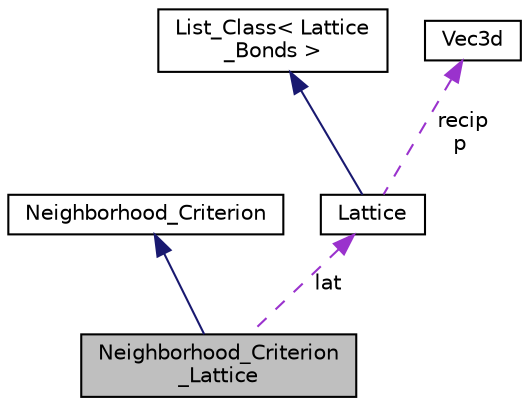 digraph "Neighborhood_Criterion_Lattice"
{
  edge [fontname="Helvetica",fontsize="10",labelfontname="Helvetica",labelfontsize="10"];
  node [fontname="Helvetica",fontsize="10",shape=record];
  Node1 [label="Neighborhood_Criterion\l_Lattice",height=0.2,width=0.4,color="black", fillcolor="grey75", style="filled", fontcolor="black"];
  Node2 -> Node1 [dir="back",color="midnightblue",fontsize="10",style="solid",fontname="Helvetica"];
  Node2 [label="Neighborhood_Criterion",height=0.2,width=0.4,color="black", fillcolor="white", style="filled",URL="$classNeighborhood__Criterion.html"];
  Node3 -> Node1 [dir="back",color="darkorchid3",fontsize="10",style="dashed",label=" lat" ,fontname="Helvetica"];
  Node3 [label="Lattice",height=0.2,width=0.4,color="black", fillcolor="white", style="filled",URL="$classLattice.html"];
  Node4 -> Node3 [dir="back",color="midnightblue",fontsize="10",style="solid",fontname="Helvetica"];
  Node4 [label="List_Class\< Lattice\l_Bonds \>",height=0.2,width=0.4,color="black", fillcolor="white", style="filled",URL="$classList__Class.html"];
  Node5 -> Node3 [dir="back",color="darkorchid3",fontsize="10",style="dashed",label=" recip\np" ,fontname="Helvetica"];
  Node5 [label="Vec3d",height=0.2,width=0.4,color="black", fillcolor="white", style="filled",URL="$classVec3d.html",tooltip="Class to store positions and to handle operations on 3d vectors. "];
}
